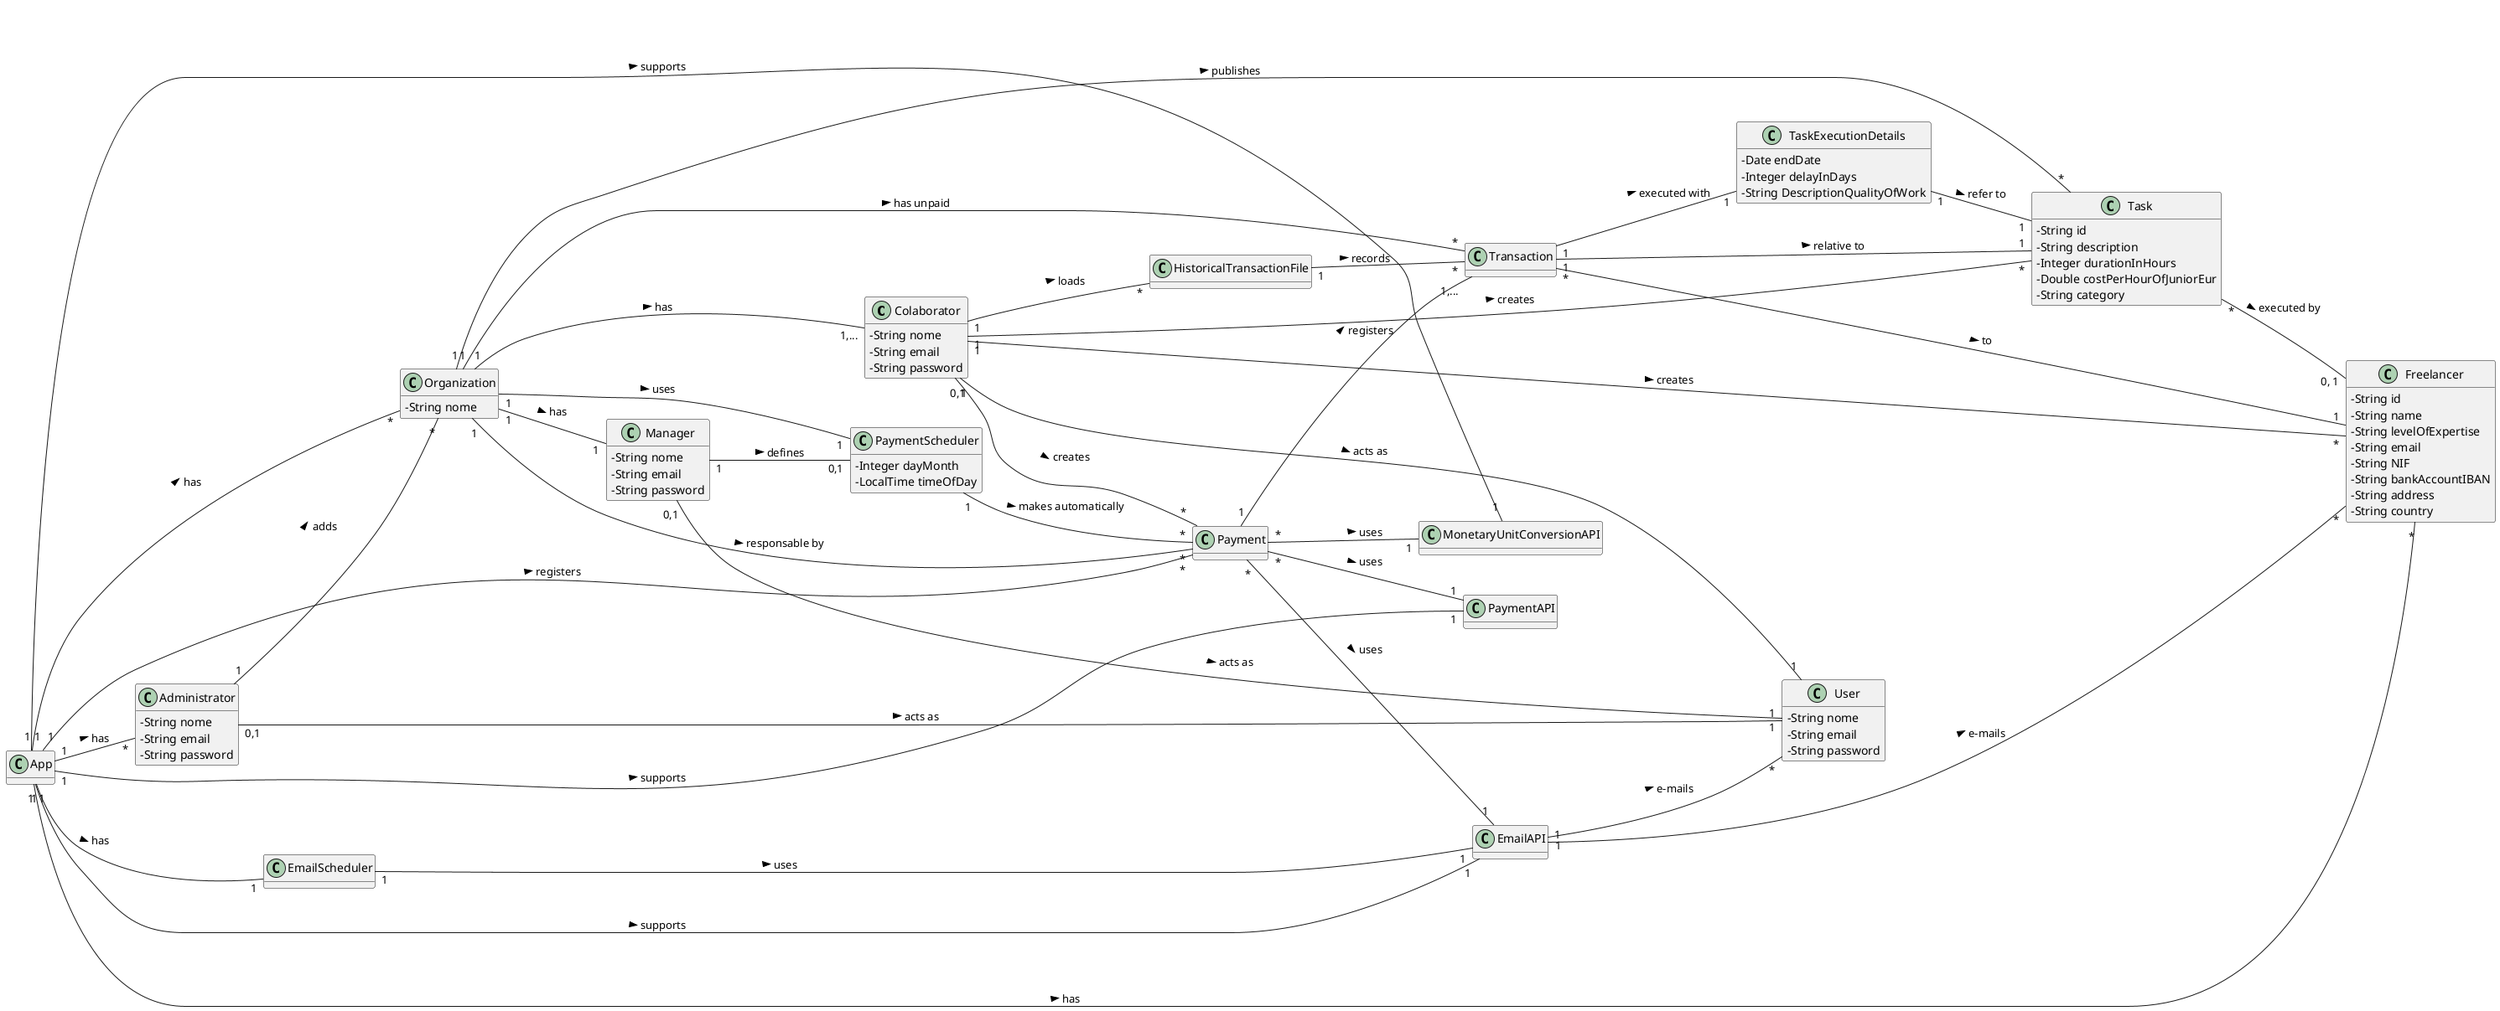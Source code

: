 @startuml MD

skinparam classAttributeIconSize 0
hide methods
left to right direction

class Colaborator {
        - String nome
        - String email
        - String password
}

class Manager {
        - String nome
        - String email
        - String password
}

class Transaction {

}

class TaskExecutionDetails {
        - Date endDate
        - Integer delayInDays
        - String DescriptionQualityOfWork
}

class HistoricalTransactionFile {

}

class PaymentScheduler {
        - Integer dayMonth
        - LocalTime timeOfDay
}

class Organization {
        - String nome
}

class Task {
        - String id
        - String description
        - Integer durationInHours
        - Double costPerHourOfJuniorEur
        - String category
}

class App {

}

class Administrator {
        - String nome
        - String email
        - String password
}

class EmailScheduler {

}

class User {
        - String nome
        - String email
        - String password
}

class Freelancer {
        - String id
        - String name
        - String levelOfExpertise
        - String email
        - String NIF
        - String bankAccountIBAN
        - String address
        - String country
}

Colaborator                  "1" -- "*"      Payment                   : creates >
Colaborator                  "1" -- "*"      Task                      : creates >
Colaborator                  "1" -- "*"      Freelancer                : creates >
Colaborator                  "1" -- "*"      HistoricalTransactionFile : loads >
Colaborator                "0,1" -- "1"      User                      : acts as >
Manager                      "1" -- "0,1"    PaymentScheduler          : defines >
Manager                    "0,1" -- "1"      User                      : acts as >
Payment                      "1" -- "1,..."  Transaction               : registers >
Payment                      "*" -- "1"      EmailAPI                  : uses >
Payment                      "*" -- "1"      PaymentAPI                : uses >
Payment                      "*" -- "1"      MonetaryUnitConversionAPI : uses >
Transaction                  "1" -- "1"      Task                      : relative to >
Transaction                  "1" -- "1"      TaskExecutionDetails      : executed with >
Transaction                  "*" -- "1"      Freelancer                : to >
TaskExecutionDetails         "1" -- "1"      Task                      : refer to >
HistoricalTransactionFile    "1" -- "*"      Transaction               : records >
PaymentScheduler             "1" -- "*"      Payment                   : makes automatically >
Organization                 "1" -- "1,..."  Colaborator               : has >
Organization                 "1" -- "1"      Manager                   : has >
Organization                 "1" -- "1"      PaymentScheduler          : uses >
Organization                 "1" -- "*"      Payment                   : responsable by >
Organization                 "1" -- "*"      Task                      : publishes >
Organization                 "1" -- "*"      Transaction               : has unpaid >
Task                         "*" -- "0, 1"   Freelancer                : executed by >
App                          "1" -- "1"      MonetaryUnitConversionAPI : supports >
App                          "1" -- "*"      Organization              : has >
App                          "1" -- "1"      EmailAPI                  : supports >
App                          "1" -- "1"      PaymentAPI                : supports >
App                          "1" -- "*"      Payment                   : registers >
App                          "1" -- "*"      Administrator             : has >
App                          "1" -- "*"      Freelancer                : has >
App                          "1" -- "1"      EmailScheduler            : has >
EmailScheduler               "1" -- "1"      EmailAPI                  : uses >
Administrator                "1" -- "*"      Organization              : adds >
Administrator              "0,1" -- "1"      User                      : acts as >
EmailAPI                     "1" -- "*"      User                      : e-mails >
EmailAPI                     "1" -- "*"      Freelancer                : e-mails >

@enduml